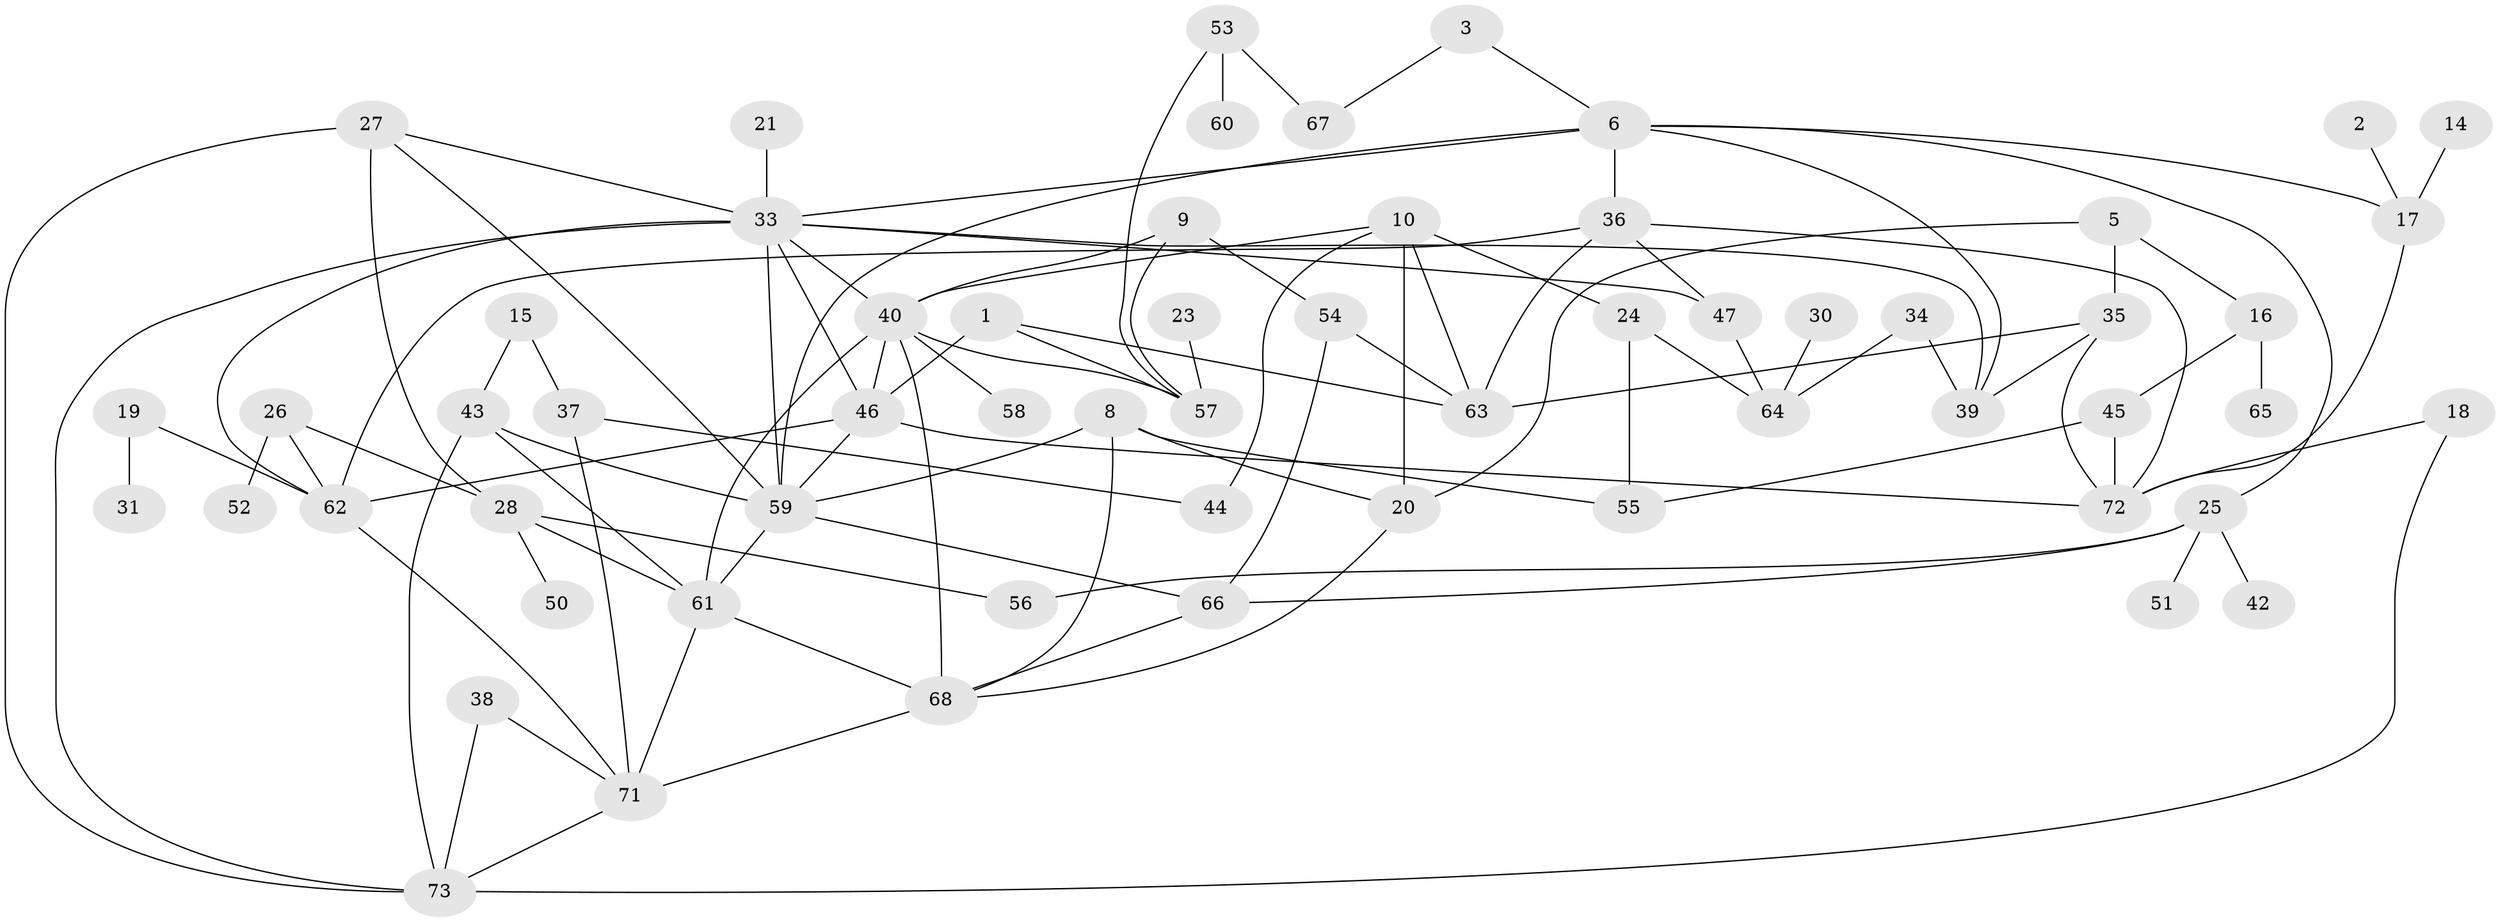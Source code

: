 // original degree distribution, {3: 0.21379310344827587, 4: 0.09655172413793103, 1: 0.2, 2: 0.27586206896551724, 5: 0.08275862068965517, 6: 0.041379310344827586, 0: 0.0896551724137931}
// Generated by graph-tools (version 1.1) at 2025/35/03/04/25 23:35:55]
// undirected, 60 vertices, 104 edges
graph export_dot {
  node [color=gray90,style=filled];
  1;
  2;
  3;
  5;
  6;
  8;
  9;
  10;
  14;
  15;
  16;
  17;
  18;
  19;
  20;
  21;
  23;
  24;
  25;
  26;
  27;
  28;
  30;
  31;
  33;
  34;
  35;
  36;
  37;
  38;
  39;
  40;
  42;
  43;
  44;
  45;
  46;
  47;
  50;
  51;
  52;
  53;
  54;
  55;
  56;
  57;
  58;
  59;
  60;
  61;
  62;
  63;
  64;
  65;
  66;
  67;
  68;
  71;
  72;
  73;
  1 -- 46 [weight=1.0];
  1 -- 57 [weight=1.0];
  1 -- 63 [weight=1.0];
  2 -- 17 [weight=1.0];
  3 -- 6 [weight=1.0];
  3 -- 67 [weight=1.0];
  5 -- 16 [weight=1.0];
  5 -- 20 [weight=1.0];
  5 -- 35 [weight=1.0];
  6 -- 17 [weight=1.0];
  6 -- 25 [weight=1.0];
  6 -- 33 [weight=1.0];
  6 -- 36 [weight=1.0];
  6 -- 39 [weight=1.0];
  6 -- 59 [weight=1.0];
  8 -- 20 [weight=1.0];
  8 -- 55 [weight=1.0];
  8 -- 59 [weight=1.0];
  8 -- 68 [weight=1.0];
  9 -- 40 [weight=1.0];
  9 -- 54 [weight=1.0];
  9 -- 57 [weight=1.0];
  10 -- 20 [weight=1.0];
  10 -- 24 [weight=1.0];
  10 -- 40 [weight=1.0];
  10 -- 44 [weight=1.0];
  10 -- 63 [weight=1.0];
  14 -- 17 [weight=1.0];
  15 -- 37 [weight=1.0];
  15 -- 43 [weight=1.0];
  16 -- 45 [weight=1.0];
  16 -- 65 [weight=1.0];
  17 -- 72 [weight=1.0];
  18 -- 72 [weight=1.0];
  18 -- 73 [weight=1.0];
  19 -- 31 [weight=1.0];
  19 -- 62 [weight=1.0];
  20 -- 68 [weight=1.0];
  21 -- 33 [weight=1.0];
  23 -- 57 [weight=1.0];
  24 -- 55 [weight=1.0];
  24 -- 64 [weight=1.0];
  25 -- 42 [weight=1.0];
  25 -- 51 [weight=1.0];
  25 -- 56 [weight=1.0];
  25 -- 66 [weight=1.0];
  26 -- 28 [weight=1.0];
  26 -- 52 [weight=1.0];
  26 -- 62 [weight=1.0];
  27 -- 28 [weight=1.0];
  27 -- 33 [weight=1.0];
  27 -- 59 [weight=1.0];
  27 -- 73 [weight=1.0];
  28 -- 50 [weight=1.0];
  28 -- 56 [weight=1.0];
  28 -- 61 [weight=1.0];
  30 -- 64 [weight=1.0];
  33 -- 39 [weight=1.0];
  33 -- 40 [weight=1.0];
  33 -- 46 [weight=1.0];
  33 -- 47 [weight=1.0];
  33 -- 59 [weight=1.0];
  33 -- 62 [weight=1.0];
  33 -- 73 [weight=1.0];
  34 -- 39 [weight=1.0];
  34 -- 64 [weight=1.0];
  35 -- 39 [weight=1.0];
  35 -- 63 [weight=1.0];
  35 -- 72 [weight=1.0];
  36 -- 47 [weight=1.0];
  36 -- 62 [weight=1.0];
  36 -- 63 [weight=1.0];
  36 -- 72 [weight=1.0];
  37 -- 44 [weight=1.0];
  37 -- 71 [weight=1.0];
  38 -- 71 [weight=1.0];
  38 -- 73 [weight=1.0];
  40 -- 46 [weight=1.0];
  40 -- 57 [weight=1.0];
  40 -- 58 [weight=1.0];
  40 -- 61 [weight=1.0];
  40 -- 68 [weight=1.0];
  43 -- 59 [weight=1.0];
  43 -- 61 [weight=1.0];
  43 -- 73 [weight=1.0];
  45 -- 55 [weight=1.0];
  45 -- 72 [weight=1.0];
  46 -- 59 [weight=1.0];
  46 -- 62 [weight=1.0];
  46 -- 72 [weight=1.0];
  47 -- 64 [weight=1.0];
  53 -- 57 [weight=1.0];
  53 -- 60 [weight=1.0];
  53 -- 67 [weight=1.0];
  54 -- 63 [weight=1.0];
  54 -- 66 [weight=1.0];
  59 -- 61 [weight=1.0];
  59 -- 66 [weight=1.0];
  61 -- 68 [weight=1.0];
  61 -- 71 [weight=1.0];
  62 -- 71 [weight=1.0];
  66 -- 68 [weight=1.0];
  68 -- 71 [weight=2.0];
  71 -- 73 [weight=1.0];
}
